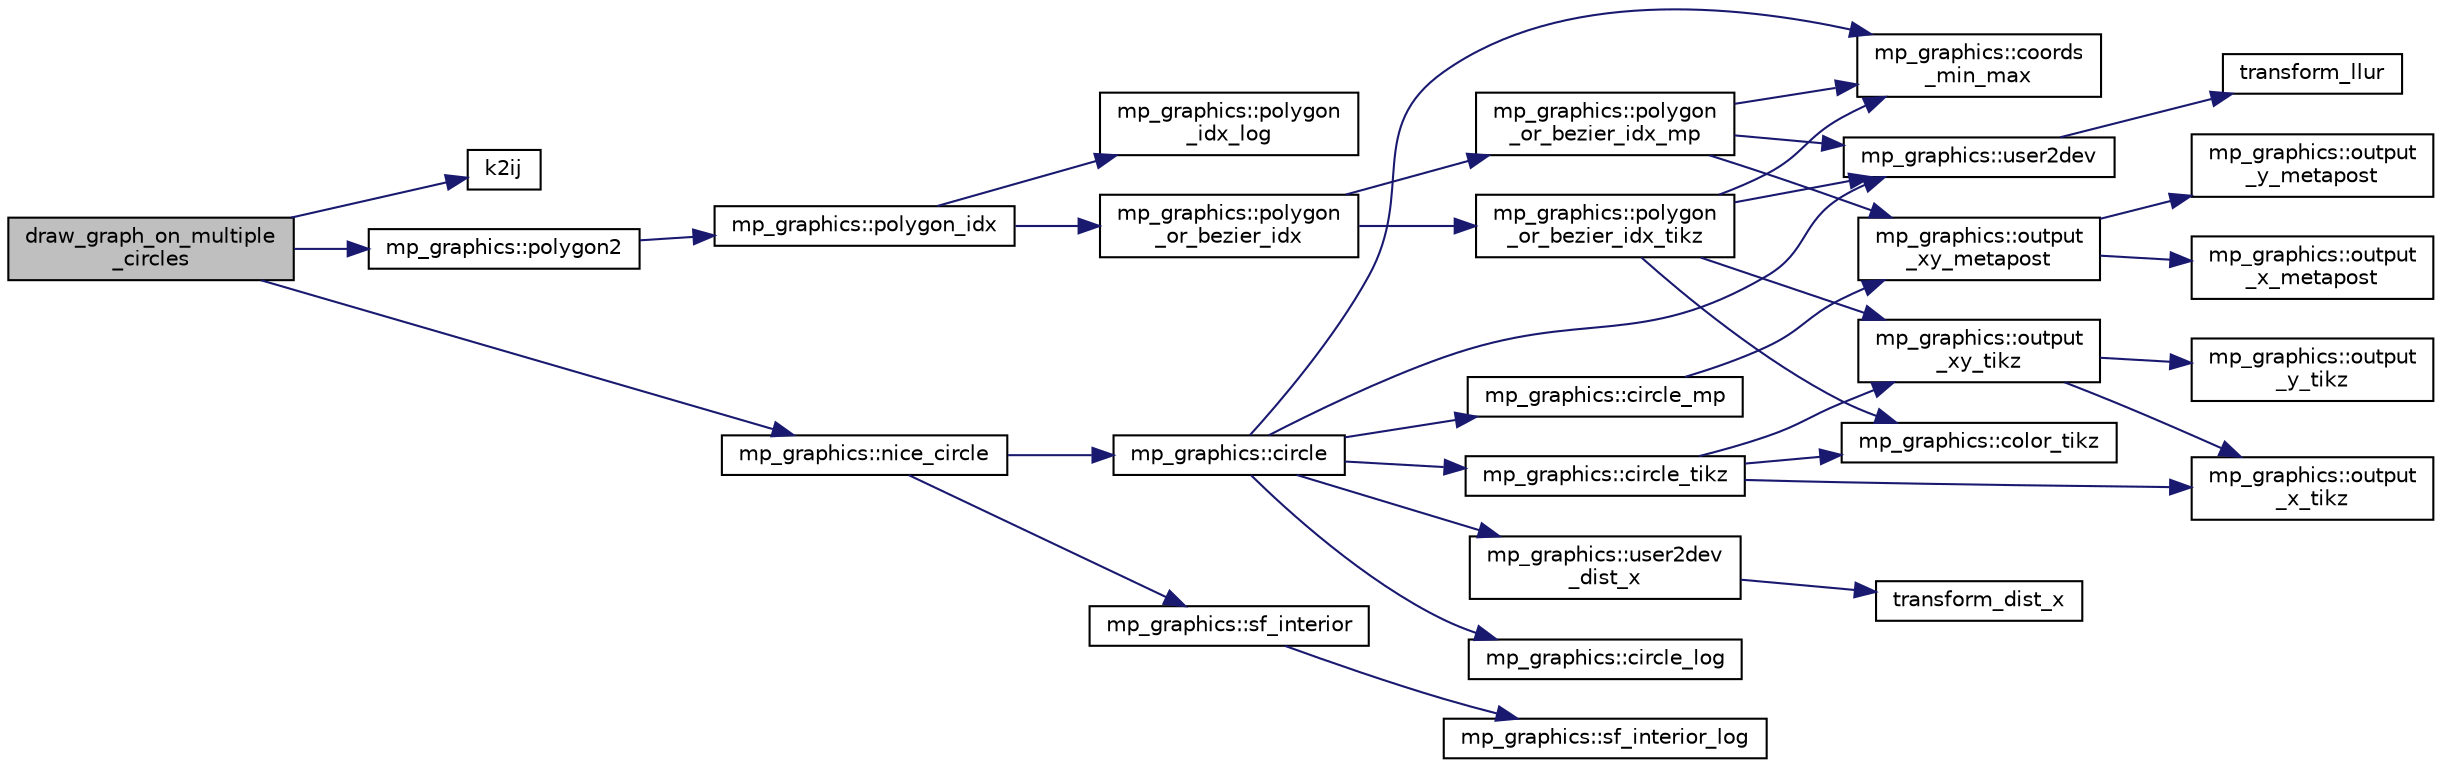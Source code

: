 digraph "draw_graph_on_multiple_circles"
{
  edge [fontname="Helvetica",fontsize="10",labelfontname="Helvetica",labelfontsize="10"];
  node [fontname="Helvetica",fontsize="10",shape=record];
  rankdir="LR";
  Node364 [label="draw_graph_on_multiple\l_circles",height=0.2,width=0.4,color="black", fillcolor="grey75", style="filled", fontcolor="black"];
  Node364 -> Node365 [color="midnightblue",fontsize="10",style="solid",fontname="Helvetica"];
  Node365 [label="k2ij",height=0.2,width=0.4,color="black", fillcolor="white", style="filled",URL="$df/dbf/sajeeb_8_c.html#a94379148acec1c2aeedad1903aa0756a"];
  Node364 -> Node366 [color="midnightblue",fontsize="10",style="solid",fontname="Helvetica"];
  Node366 [label="mp_graphics::polygon2",height=0.2,width=0.4,color="black", fillcolor="white", style="filled",URL="$da/d2c/classmp__graphics.html#ad4052be9dec4eeef879dcc8ca6d85d71"];
  Node366 -> Node367 [color="midnightblue",fontsize="10",style="solid",fontname="Helvetica"];
  Node367 [label="mp_graphics::polygon_idx",height=0.2,width=0.4,color="black", fillcolor="white", style="filled",URL="$da/d2c/classmp__graphics.html#a60729a478cad572ccb9df00b0f5988df"];
  Node367 -> Node368 [color="midnightblue",fontsize="10",style="solid",fontname="Helvetica"];
  Node368 [label="mp_graphics::polygon\l_idx_log",height=0.2,width=0.4,color="black", fillcolor="white", style="filled",URL="$da/d2c/classmp__graphics.html#aef990b1a5e84f4781ff613ce48fafe83"];
  Node367 -> Node369 [color="midnightblue",fontsize="10",style="solid",fontname="Helvetica"];
  Node369 [label="mp_graphics::polygon\l_or_bezier_idx",height=0.2,width=0.4,color="black", fillcolor="white", style="filled",URL="$da/d2c/classmp__graphics.html#ac67f20507b7b4f592e9ed90aaa1f472a"];
  Node369 -> Node370 [color="midnightblue",fontsize="10",style="solid",fontname="Helvetica"];
  Node370 [label="mp_graphics::polygon\l_or_bezier_idx_mp",height=0.2,width=0.4,color="black", fillcolor="white", style="filled",URL="$da/d2c/classmp__graphics.html#ac1c736f6c02abd6df696eb949c3513ac"];
  Node370 -> Node371 [color="midnightblue",fontsize="10",style="solid",fontname="Helvetica"];
  Node371 [label="mp_graphics::coords\l_min_max",height=0.2,width=0.4,color="black", fillcolor="white", style="filled",URL="$da/d2c/classmp__graphics.html#afa0af74da2afd1d00b2eeb5e25b4f596"];
  Node370 -> Node372 [color="midnightblue",fontsize="10",style="solid",fontname="Helvetica"];
  Node372 [label="mp_graphics::user2dev",height=0.2,width=0.4,color="black", fillcolor="white", style="filled",URL="$da/d2c/classmp__graphics.html#af087f5f4b08c72f67f5e35cc312070fb"];
  Node372 -> Node373 [color="midnightblue",fontsize="10",style="solid",fontname="Helvetica"];
  Node373 [label="transform_llur",height=0.2,width=0.4,color="black", fillcolor="white", style="filled",URL="$d9/d29/draw_8_c.html#af38b139f64e19404b9a944c7188d4aff"];
  Node370 -> Node374 [color="midnightblue",fontsize="10",style="solid",fontname="Helvetica"];
  Node374 [label="mp_graphics::output\l_xy_metapost",height=0.2,width=0.4,color="black", fillcolor="white", style="filled",URL="$da/d2c/classmp__graphics.html#a564e7d2700489eed72ea865b3acc14db"];
  Node374 -> Node375 [color="midnightblue",fontsize="10",style="solid",fontname="Helvetica"];
  Node375 [label="mp_graphics::output\l_x_metapost",height=0.2,width=0.4,color="black", fillcolor="white", style="filled",URL="$da/d2c/classmp__graphics.html#aee38beb59e940946cbb575cde90b9cfe"];
  Node374 -> Node376 [color="midnightblue",fontsize="10",style="solid",fontname="Helvetica"];
  Node376 [label="mp_graphics::output\l_y_metapost",height=0.2,width=0.4,color="black", fillcolor="white", style="filled",URL="$da/d2c/classmp__graphics.html#a41c9d8463dc57fa97bb9a1e0577980b6"];
  Node369 -> Node377 [color="midnightblue",fontsize="10",style="solid",fontname="Helvetica"];
  Node377 [label="mp_graphics::polygon\l_or_bezier_idx_tikz",height=0.2,width=0.4,color="black", fillcolor="white", style="filled",URL="$da/d2c/classmp__graphics.html#ae266ecef91f4cd8a6fd4054b17354370"];
  Node377 -> Node378 [color="midnightblue",fontsize="10",style="solid",fontname="Helvetica"];
  Node378 [label="mp_graphics::color_tikz",height=0.2,width=0.4,color="black", fillcolor="white", style="filled",URL="$da/d2c/classmp__graphics.html#a55d0835caab08eaf3e409096bbb91d63"];
  Node377 -> Node371 [color="midnightblue",fontsize="10",style="solid",fontname="Helvetica"];
  Node377 -> Node372 [color="midnightblue",fontsize="10",style="solid",fontname="Helvetica"];
  Node377 -> Node379 [color="midnightblue",fontsize="10",style="solid",fontname="Helvetica"];
  Node379 [label="mp_graphics::output\l_xy_tikz",height=0.2,width=0.4,color="black", fillcolor="white", style="filled",URL="$da/d2c/classmp__graphics.html#a640800bc67fec9ed441b27c71461e9c6"];
  Node379 -> Node380 [color="midnightblue",fontsize="10",style="solid",fontname="Helvetica"];
  Node380 [label="mp_graphics::output\l_x_tikz",height=0.2,width=0.4,color="black", fillcolor="white", style="filled",URL="$da/d2c/classmp__graphics.html#a311d4fb1c32d1eb0faeee055bb8badee"];
  Node379 -> Node381 [color="midnightblue",fontsize="10",style="solid",fontname="Helvetica"];
  Node381 [label="mp_graphics::output\l_y_tikz",height=0.2,width=0.4,color="black", fillcolor="white", style="filled",URL="$da/d2c/classmp__graphics.html#a0d6bddb89b4c58c82aa124dd003dda08"];
  Node364 -> Node382 [color="midnightblue",fontsize="10",style="solid",fontname="Helvetica"];
  Node382 [label="mp_graphics::nice_circle",height=0.2,width=0.4,color="black", fillcolor="white", style="filled",URL="$da/d2c/classmp__graphics.html#a29055ee6a26b527757614c4e75911ade"];
  Node382 -> Node383 [color="midnightblue",fontsize="10",style="solid",fontname="Helvetica"];
  Node383 [label="mp_graphics::sf_interior",height=0.2,width=0.4,color="black", fillcolor="white", style="filled",URL="$da/d2c/classmp__graphics.html#a2db6a380fffb003254304ea9489a452b"];
  Node383 -> Node384 [color="midnightblue",fontsize="10",style="solid",fontname="Helvetica"];
  Node384 [label="mp_graphics::sf_interior_log",height=0.2,width=0.4,color="black", fillcolor="white", style="filled",URL="$da/d2c/classmp__graphics.html#ab805bb76ca29a586a45209d2ed00b085"];
  Node382 -> Node385 [color="midnightblue",fontsize="10",style="solid",fontname="Helvetica"];
  Node385 [label="mp_graphics::circle",height=0.2,width=0.4,color="black", fillcolor="white", style="filled",URL="$da/d2c/classmp__graphics.html#a0e1e32cdfd93dd41678a1dda2671ab6e"];
  Node385 -> Node371 [color="midnightblue",fontsize="10",style="solid",fontname="Helvetica"];
  Node385 -> Node372 [color="midnightblue",fontsize="10",style="solid",fontname="Helvetica"];
  Node385 -> Node386 [color="midnightblue",fontsize="10",style="solid",fontname="Helvetica"];
  Node386 [label="mp_graphics::user2dev\l_dist_x",height=0.2,width=0.4,color="black", fillcolor="white", style="filled",URL="$da/d2c/classmp__graphics.html#a0c6b0bda2fbf3a7baa984eba08a87478"];
  Node386 -> Node387 [color="midnightblue",fontsize="10",style="solid",fontname="Helvetica"];
  Node387 [label="transform_dist_x",height=0.2,width=0.4,color="black", fillcolor="white", style="filled",URL="$d9/d29/draw_8_c.html#ae3c6c150bc6ef27101af4a6eb7e5b33a"];
  Node385 -> Node388 [color="midnightblue",fontsize="10",style="solid",fontname="Helvetica"];
  Node388 [label="mp_graphics::circle_log",height=0.2,width=0.4,color="black", fillcolor="white", style="filled",URL="$da/d2c/classmp__graphics.html#a39416f00c1c310a76936674cdff82e49"];
  Node385 -> Node389 [color="midnightblue",fontsize="10",style="solid",fontname="Helvetica"];
  Node389 [label="mp_graphics::circle_mp",height=0.2,width=0.4,color="black", fillcolor="white", style="filled",URL="$da/d2c/classmp__graphics.html#af45ff3b26ab8578a58b17b3507578fc2"];
  Node389 -> Node374 [color="midnightblue",fontsize="10",style="solid",fontname="Helvetica"];
  Node385 -> Node390 [color="midnightblue",fontsize="10",style="solid",fontname="Helvetica"];
  Node390 [label="mp_graphics::circle_tikz",height=0.2,width=0.4,color="black", fillcolor="white", style="filled",URL="$da/d2c/classmp__graphics.html#a2130247d7df0f51620ccc91d17b713f7"];
  Node390 -> Node378 [color="midnightblue",fontsize="10",style="solid",fontname="Helvetica"];
  Node390 -> Node379 [color="midnightblue",fontsize="10",style="solid",fontname="Helvetica"];
  Node390 -> Node380 [color="midnightblue",fontsize="10",style="solid",fontname="Helvetica"];
}
